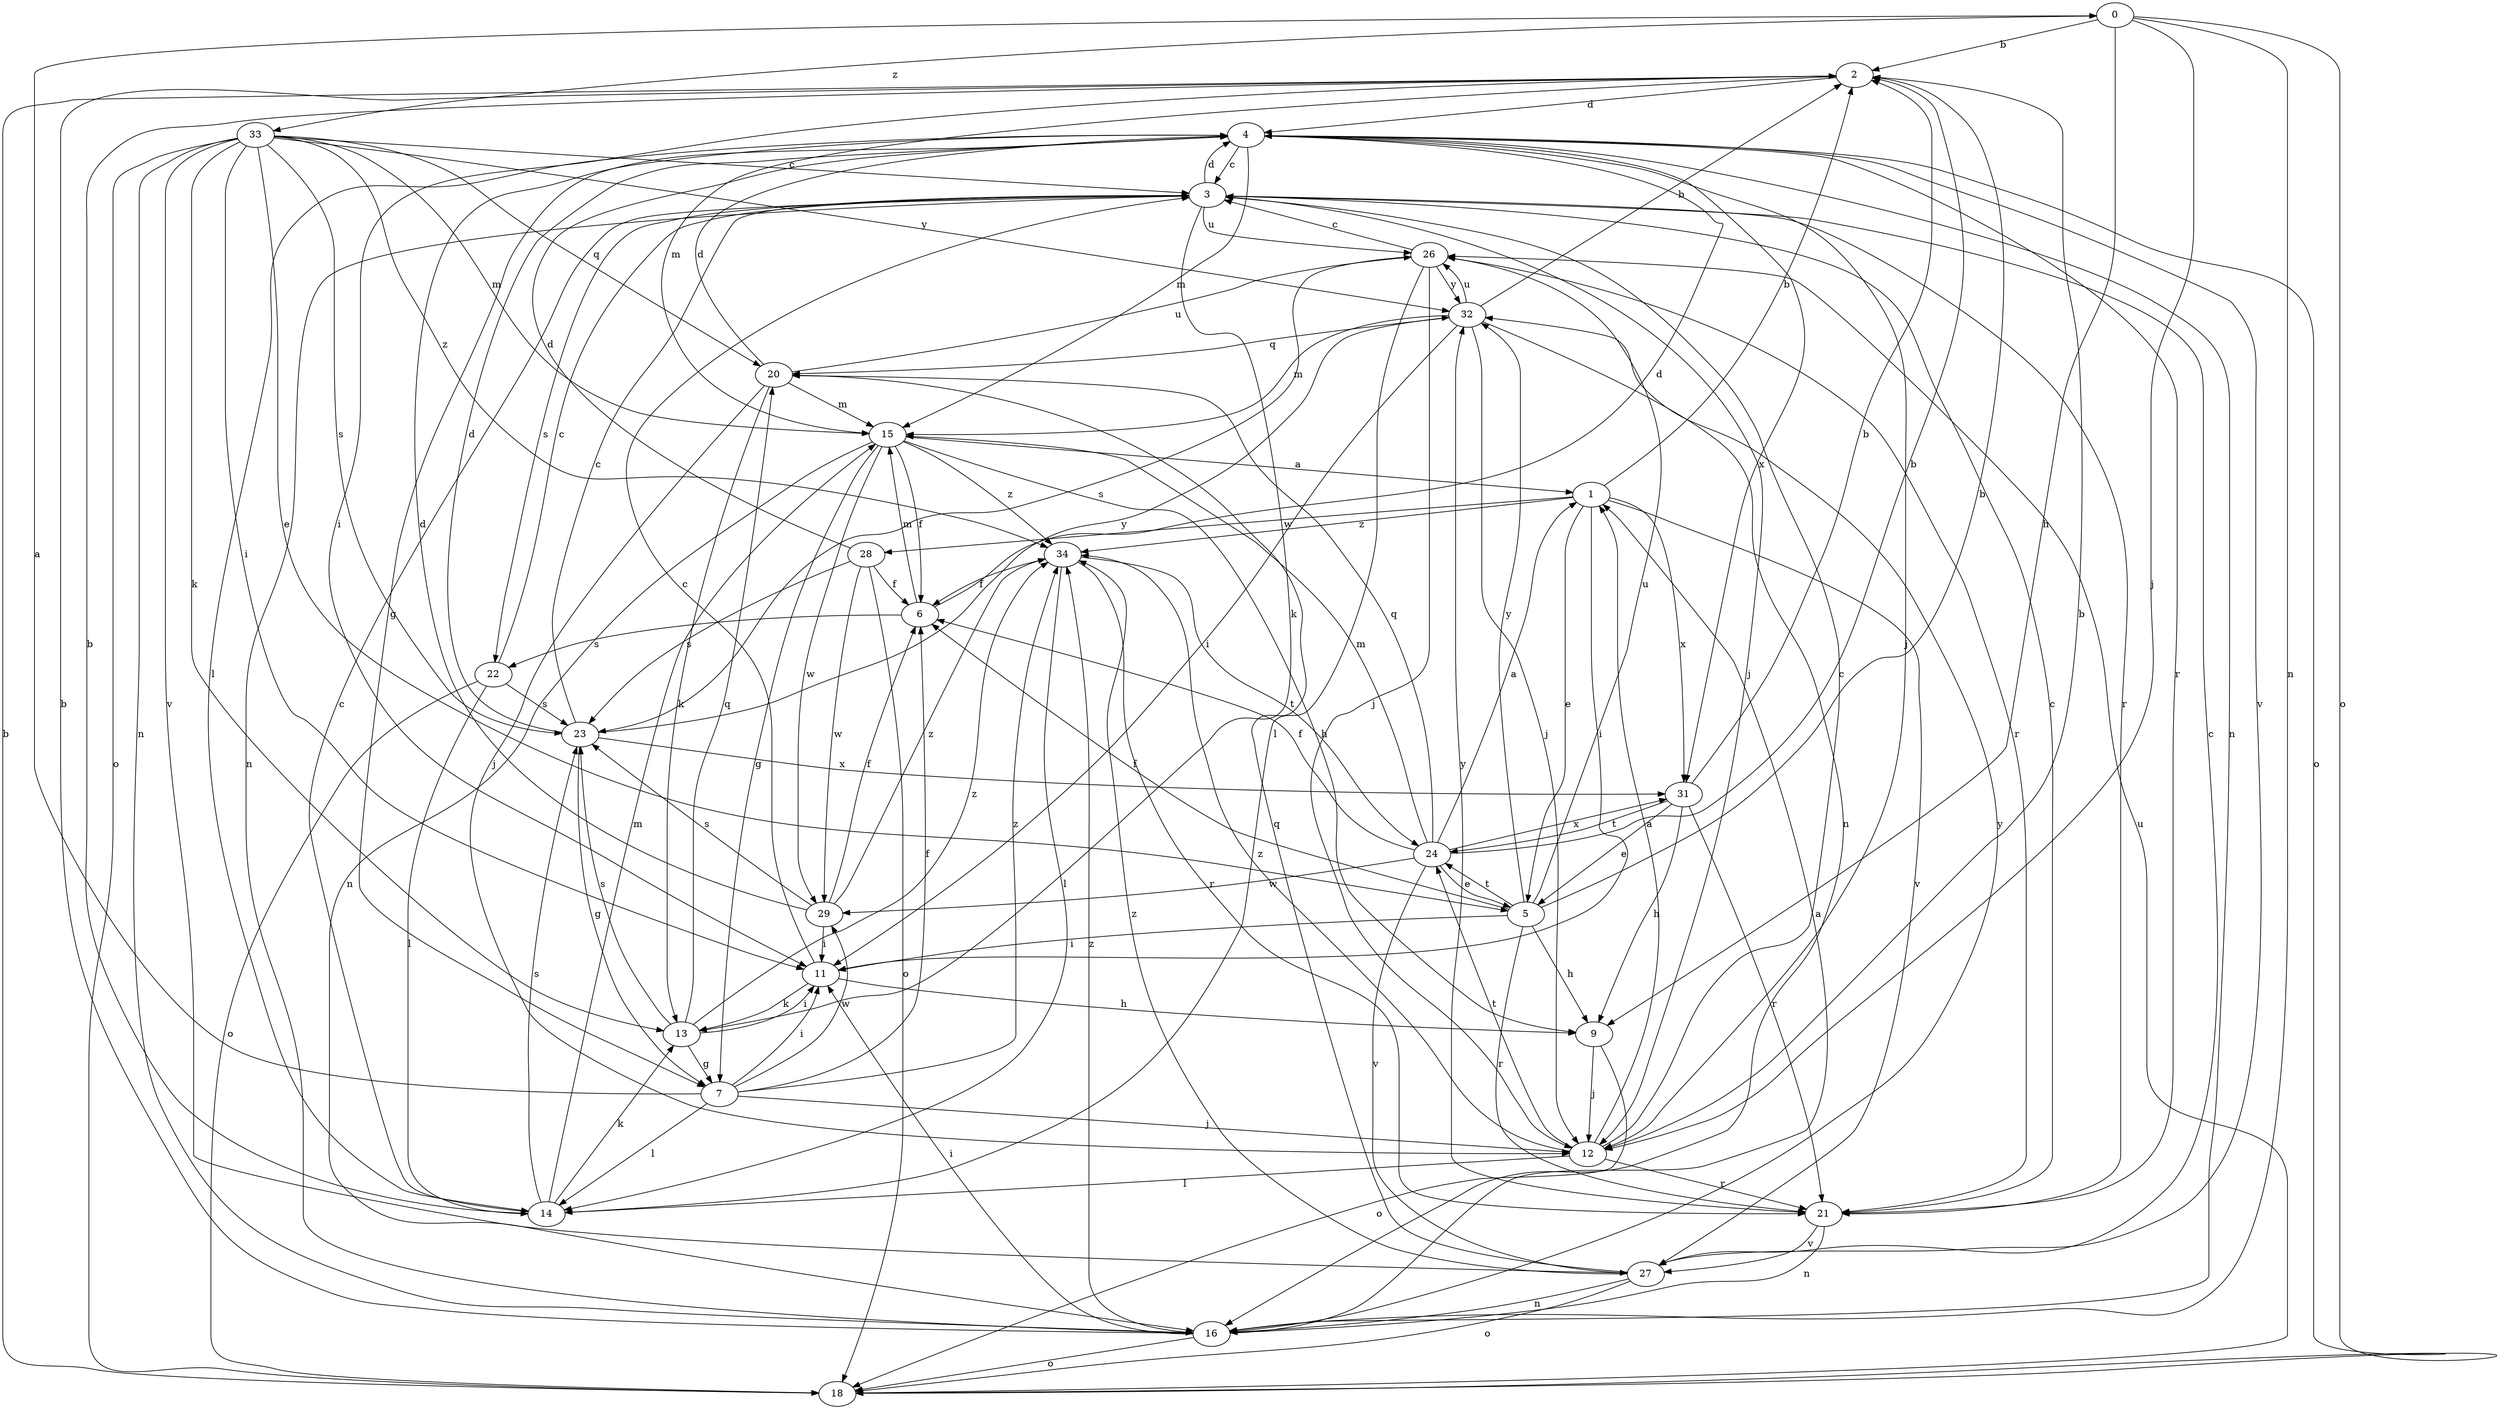strict digraph  {
0;
1;
2;
3;
4;
5;
6;
7;
9;
11;
12;
13;
14;
15;
16;
18;
20;
21;
22;
23;
24;
26;
27;
28;
29;
31;
32;
33;
34;
0 -> 2  [label=b];
0 -> 9  [label=h];
0 -> 12  [label=j];
0 -> 16  [label=n];
0 -> 18  [label=o];
0 -> 33  [label=z];
1 -> 2  [label=b];
1 -> 5  [label=e];
1 -> 11  [label=i];
1 -> 27  [label=v];
1 -> 28  [label=w];
1 -> 31  [label=x];
1 -> 34  [label=z];
2 -> 4  [label=d];
2 -> 11  [label=i];
2 -> 15  [label=m];
3 -> 4  [label=d];
3 -> 12  [label=j];
3 -> 13  [label=k];
3 -> 16  [label=n];
3 -> 21  [label=r];
3 -> 22  [label=s];
3 -> 26  [label=u];
4 -> 3  [label=c];
4 -> 7  [label=g];
4 -> 12  [label=j];
4 -> 14  [label=l];
4 -> 15  [label=m];
4 -> 16  [label=n];
4 -> 18  [label=o];
4 -> 21  [label=r];
4 -> 27  [label=v];
4 -> 31  [label=x];
5 -> 2  [label=b];
5 -> 6  [label=f];
5 -> 9  [label=h];
5 -> 11  [label=i];
5 -> 21  [label=r];
5 -> 24  [label=t];
5 -> 26  [label=u];
5 -> 32  [label=y];
6 -> 4  [label=d];
6 -> 15  [label=m];
6 -> 22  [label=s];
7 -> 0  [label=a];
7 -> 6  [label=f];
7 -> 11  [label=i];
7 -> 12  [label=j];
7 -> 14  [label=l];
7 -> 29  [label=w];
7 -> 34  [label=z];
9 -> 12  [label=j];
9 -> 18  [label=o];
11 -> 3  [label=c];
11 -> 9  [label=h];
11 -> 13  [label=k];
12 -> 1  [label=a];
12 -> 2  [label=b];
12 -> 3  [label=c];
12 -> 14  [label=l];
12 -> 21  [label=r];
12 -> 24  [label=t];
12 -> 34  [label=z];
13 -> 7  [label=g];
13 -> 11  [label=i];
13 -> 20  [label=q];
13 -> 23  [label=s];
13 -> 34  [label=z];
14 -> 2  [label=b];
14 -> 3  [label=c];
14 -> 13  [label=k];
14 -> 15  [label=m];
14 -> 23  [label=s];
15 -> 1  [label=a];
15 -> 6  [label=f];
15 -> 7  [label=g];
15 -> 9  [label=h];
15 -> 16  [label=n];
15 -> 29  [label=w];
15 -> 34  [label=z];
16 -> 1  [label=a];
16 -> 2  [label=b];
16 -> 11  [label=i];
16 -> 18  [label=o];
16 -> 32  [label=y];
16 -> 34  [label=z];
18 -> 2  [label=b];
18 -> 26  [label=u];
20 -> 4  [label=d];
20 -> 12  [label=j];
20 -> 13  [label=k];
20 -> 15  [label=m];
20 -> 26  [label=u];
21 -> 3  [label=c];
21 -> 16  [label=n];
21 -> 27  [label=v];
21 -> 32  [label=y];
22 -> 3  [label=c];
22 -> 14  [label=l];
22 -> 18  [label=o];
22 -> 23  [label=s];
23 -> 3  [label=c];
23 -> 4  [label=d];
23 -> 7  [label=g];
23 -> 31  [label=x];
23 -> 32  [label=y];
24 -> 1  [label=a];
24 -> 2  [label=b];
24 -> 5  [label=e];
24 -> 6  [label=f];
24 -> 15  [label=m];
24 -> 20  [label=q];
24 -> 27  [label=v];
24 -> 29  [label=w];
24 -> 31  [label=x];
26 -> 3  [label=c];
26 -> 12  [label=j];
26 -> 14  [label=l];
26 -> 21  [label=r];
26 -> 23  [label=s];
26 -> 32  [label=y];
27 -> 3  [label=c];
27 -> 16  [label=n];
27 -> 18  [label=o];
27 -> 20  [label=q];
27 -> 34  [label=z];
28 -> 4  [label=d];
28 -> 6  [label=f];
28 -> 18  [label=o];
28 -> 23  [label=s];
28 -> 29  [label=w];
29 -> 4  [label=d];
29 -> 6  [label=f];
29 -> 11  [label=i];
29 -> 23  [label=s];
29 -> 34  [label=z];
31 -> 2  [label=b];
31 -> 5  [label=e];
31 -> 9  [label=h];
31 -> 21  [label=r];
31 -> 24  [label=t];
32 -> 2  [label=b];
32 -> 11  [label=i];
32 -> 12  [label=j];
32 -> 15  [label=m];
32 -> 16  [label=n];
32 -> 20  [label=q];
32 -> 26  [label=u];
33 -> 3  [label=c];
33 -> 5  [label=e];
33 -> 11  [label=i];
33 -> 13  [label=k];
33 -> 15  [label=m];
33 -> 16  [label=n];
33 -> 18  [label=o];
33 -> 20  [label=q];
33 -> 23  [label=s];
33 -> 27  [label=v];
33 -> 32  [label=y];
33 -> 34  [label=z];
34 -> 6  [label=f];
34 -> 14  [label=l];
34 -> 21  [label=r];
34 -> 24  [label=t];
}
